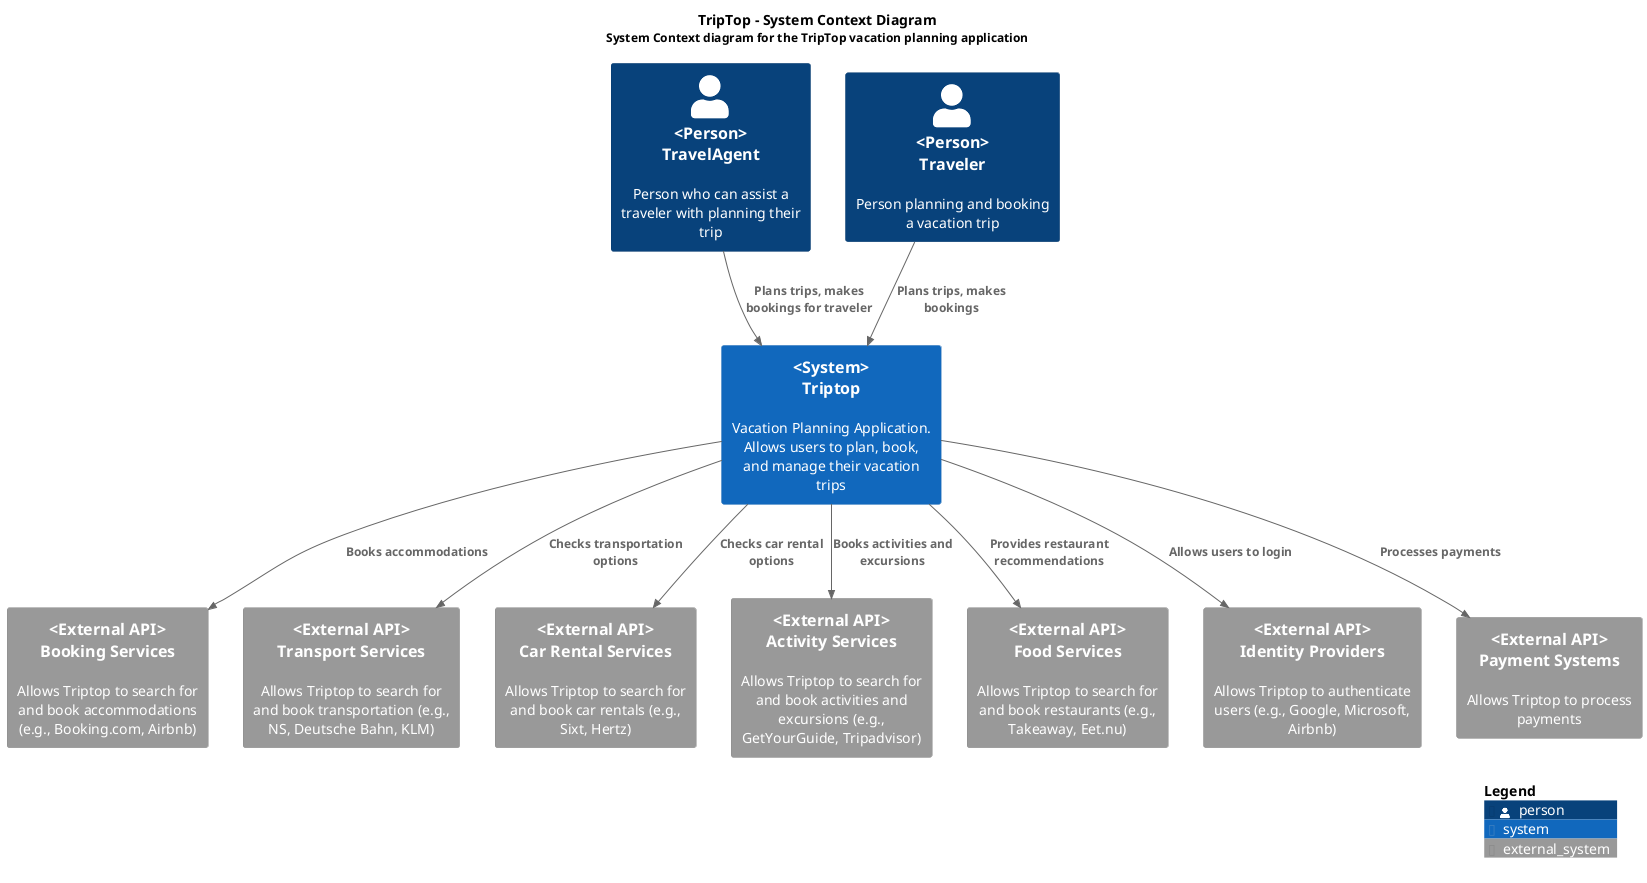 @startuml

title
TripTop - System Context Diagram
<font size="12">System Context diagram for the TripTop vacation planning application</font>
end title

!include <C4/C4_Context>
!include <C4/C4_Container>

'LAYOUT_WITH_LEGEND()

' People/Actors
Person(travelAgent, "<Person>\nTravelAgent", "Person who can assist a traveler with planning their trip")
Person(traveler, "<Person>\nTraveler", "Person planning and booking a vacation trip")

' Systems
System(triptop, "<System>\nTriptop", "Vacation Planning Application. Allows users to plan, book, and manage their vacation trips")

' External Systems
System_Ext(bookingService, "<External API>\nBooking Services", "Allows Triptop to search for and book accommodations (e.g., Booking.com, Airbnb)")
System_Ext(transportService, "<External API>\nTransport Services", "Allows Triptop to search for and book transportation (e.g., NS, Deutsche Bahn, KLM)")
System_Ext(carRentalService, "<External API>\nCar Rental Services", "Allows Triptop to search for and book car rentals (e.g., Sixt, Hertz)")
System_Ext(activityService, "<External API>\nActivity Services", "Allows Triptop to search for and book activities and excursions (e.g., GetYourGuide, Tripadvisor)")
System_Ext(foodService, "<External API>\nFood Services", "Allows Triptop to search for and book restaurants (e.g., Takeaway, Eet.nu)")
System_Ext(identityProvider, "<External API>\nIdentity Providers", "Allows Triptop to authenticate users (e.g., Google, Microsoft, Airbnb)")
System_Ext(paymentSystem, "<External API>\nPayment Systems", "Allows Triptop to process payments")

' Relationships
Rel(traveler, triptop, "Plans trips, makes bookings")
Rel(triptop, bookingService, "Books accommodations")
Rel(triptop, transportService, "Checks transportation options")
Rel(triptop, carRentalService, "Checks car rental options")
Rel(triptop, activityService, "Books activities and excursions")
Rel(triptop, foodService, "Provides restaurant recommendations")
Rel(triptop, identityProvider, "Allows users to login")
Rel(triptop, paymentSystem, "Processes payments")
Rel(travelAgent, triptop, "Plans trips, makes bookings for traveler")

SHOW_LEGEND()

@enduml